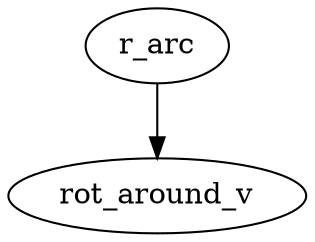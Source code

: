 /* Created by mdot for Matlab */
digraph m2html {
  r_arc -> rot_around_v;

  r_arc [URL="r_arc.html"];
  rot_around_v [URL="rot_around_v.html"];
}